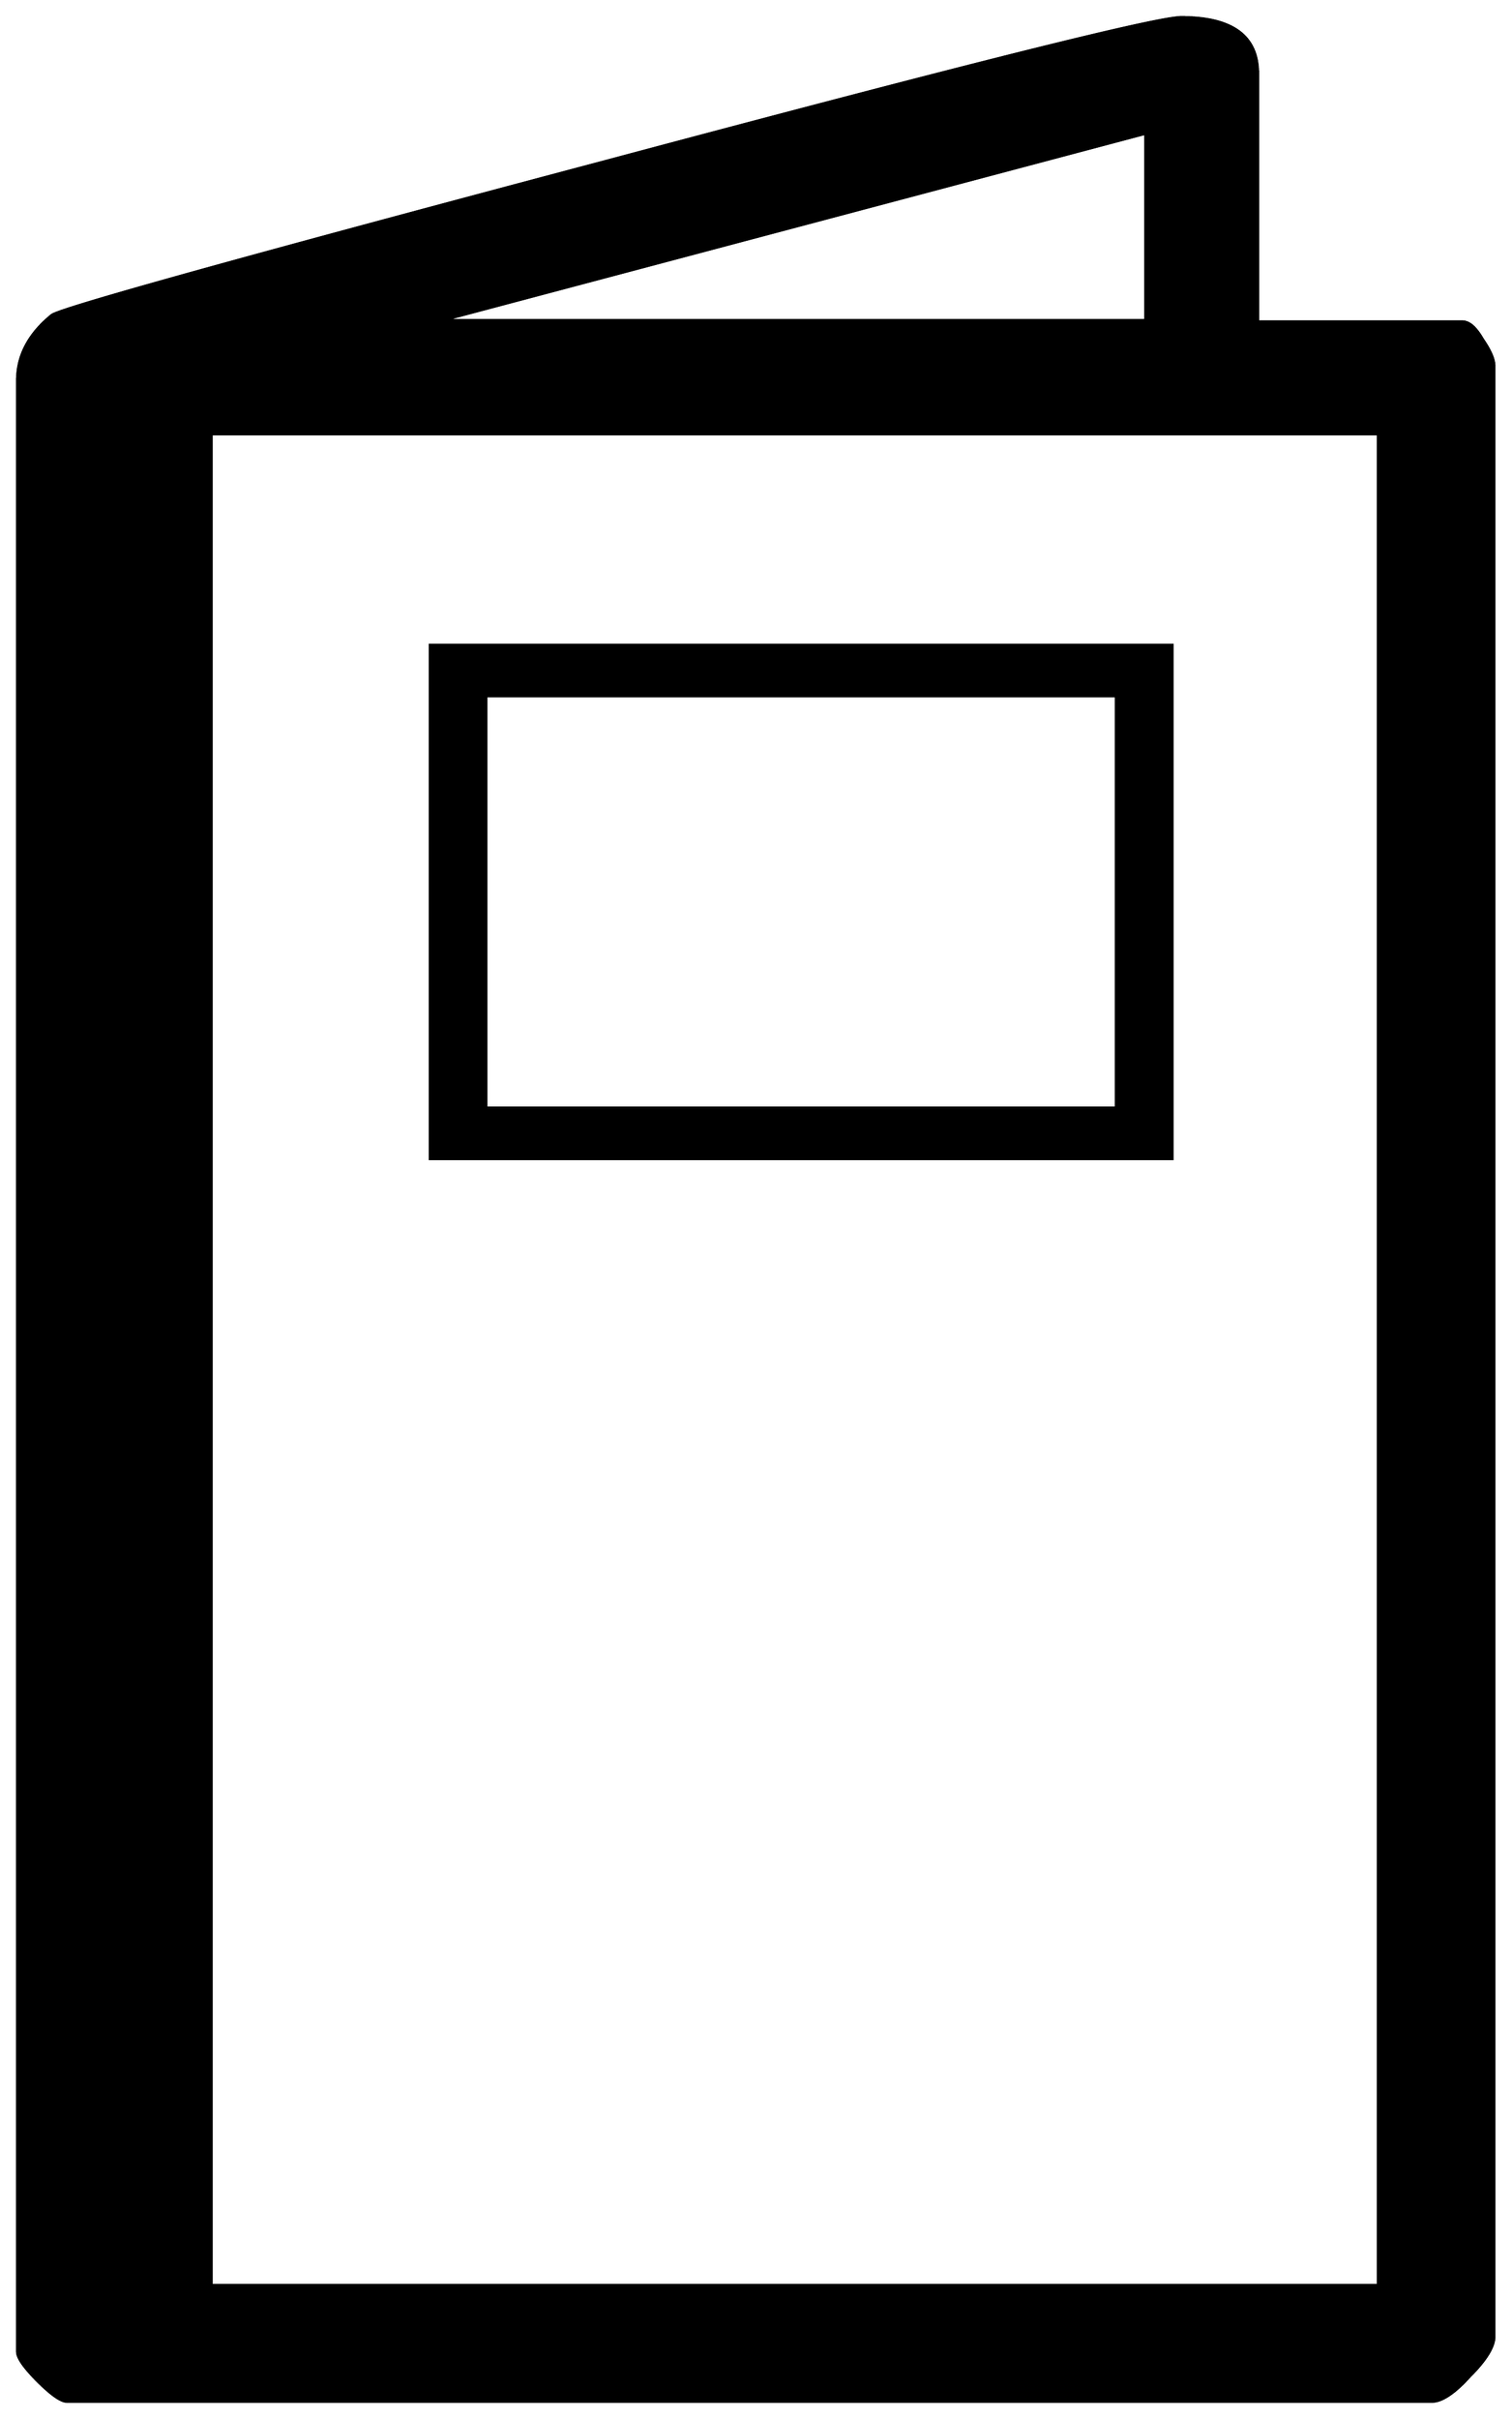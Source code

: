 


\begin{tikzpicture}[y=0.80pt, x=0.80pt, yscale=-1.0, xscale=1.0, inner sep=0pt, outer sep=0pt]
\begin{scope}[shift={(100.0,1722.0)},nonzero rule]
  \path[draw=.,fill=.,line width=1.600pt] (1238.0,283.0) .. controls
    (1238.0,291.0) and (1231.667,301.333) .. (1219.0,314.0) ..
    controls (1207.0,327.333) and (1197.0,334.0) .. (1189.0,334.0)
    -- (121.0,334.0) .. controls (116.333,334.0) and (108.667,328.667)
    .. (98.0,318.0) .. controls (87.333,307.333) and (82.0,299.667) ..
    (82.0,295.0) -- (82.0,-1247.0) .. controls (82.0,-1266.333)
    and (91.0,-1283.333) .. (109.0,-1298.0) .. controls
    (115.667,-1303.333) and (259.667,-1343.333) .. (541.0,-1418.0) ..
    controls (823.0,-1493.333) and (973.667,-1531.0) ..
    (993.0,-1531.0) .. controls (1033.0,-1531.0) and
    (1053.0,-1516.333) .. (1053.0,-1487.0) -- (1053.0,-1293.0) --
    (1213.0,-1293.0) .. controls (1218.333,-1293.0) and
    (1223.667,-1288.333) .. (1229.0,-1279.0) .. controls
    (1235.0,-1270.333) and (1238.0,-1263.333) .. (1238.0,-1258.0) --
    (1238.0,283.0) -- cycle(965.0,-1294.0) -- (965.0,-1440.0) --
    (415.0,-1294.0) -- (965.0,-1294.0) -- cycle(1147.0,243.0) --
    (1147.0,-1205.0) -- (234.0,-1205.0) -- (234.0,243.0) --
    (1147.0,243.0) -- cycle(986.0,-638.0) -- (405.0,-638.0) --
    (405.0,-1040.0) -- (986.0,-1040.0) -- (986.0,-638.0) --
    cycle(942.0,-678.0) -- (942.0,-1000.0) -- (449.0,-1000.0) --
    (449.0,-678.0) -- (942.0,-678.0) -- cycle;
\end{scope}

\end{tikzpicture}

